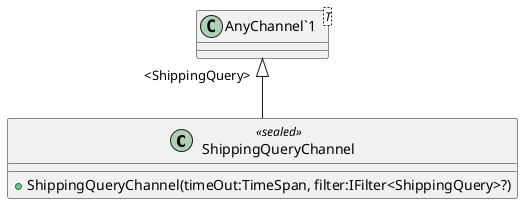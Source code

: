 @startuml
class ShippingQueryChannel <<sealed>> {
    + ShippingQueryChannel(timeOut:TimeSpan, filter:IFilter<ShippingQuery>?)
}
class "AnyChannel`1"<T> {
}
"AnyChannel`1" "<ShippingQuery>" <|-- ShippingQueryChannel
@enduml
